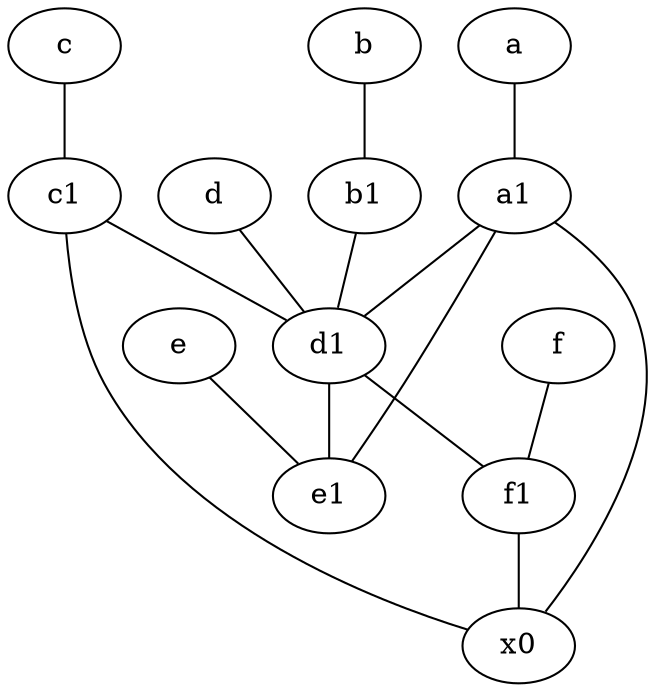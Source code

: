 graph {
	node [labelfontsize=50]
	e [labelfontsize=50 pos="7,9!"]
	f [labelfontsize=50 pos="3,9!"]
	c1 [labelfontsize=50 pos="4.5,3!"]
	b [labelfontsize=50 pos="10,4!"]
	c [labelfontsize=50 pos="4.5,2!"]
	d [labelfontsize=50 pos="2,5!"]
	d1 [labelfontsize=50 pos="3,5!"]
	e1 [labelfontsize=50 pos="7,7!"]
	a1 [labelfontsize=50 pos="8,3!"]
	x0 [labelfontsize=50]
	f1 [labelfontsize=50 pos="3,8!"]
	b1 [labelfontsize=50 pos="9,4!"]
	a [labelfontsize=50 pos="8,2!"]
	a1 -- x0
	b1 -- d1
	d1 -- f1
	b -- b1
	c -- c1
	f -- f1
	a -- a1
	d -- d1
	e -- e1
	c1 -- d1
	c1 -- x0
	a1 -- d1
	d1 -- e1
	f1 -- x0
	a1 -- e1
}
